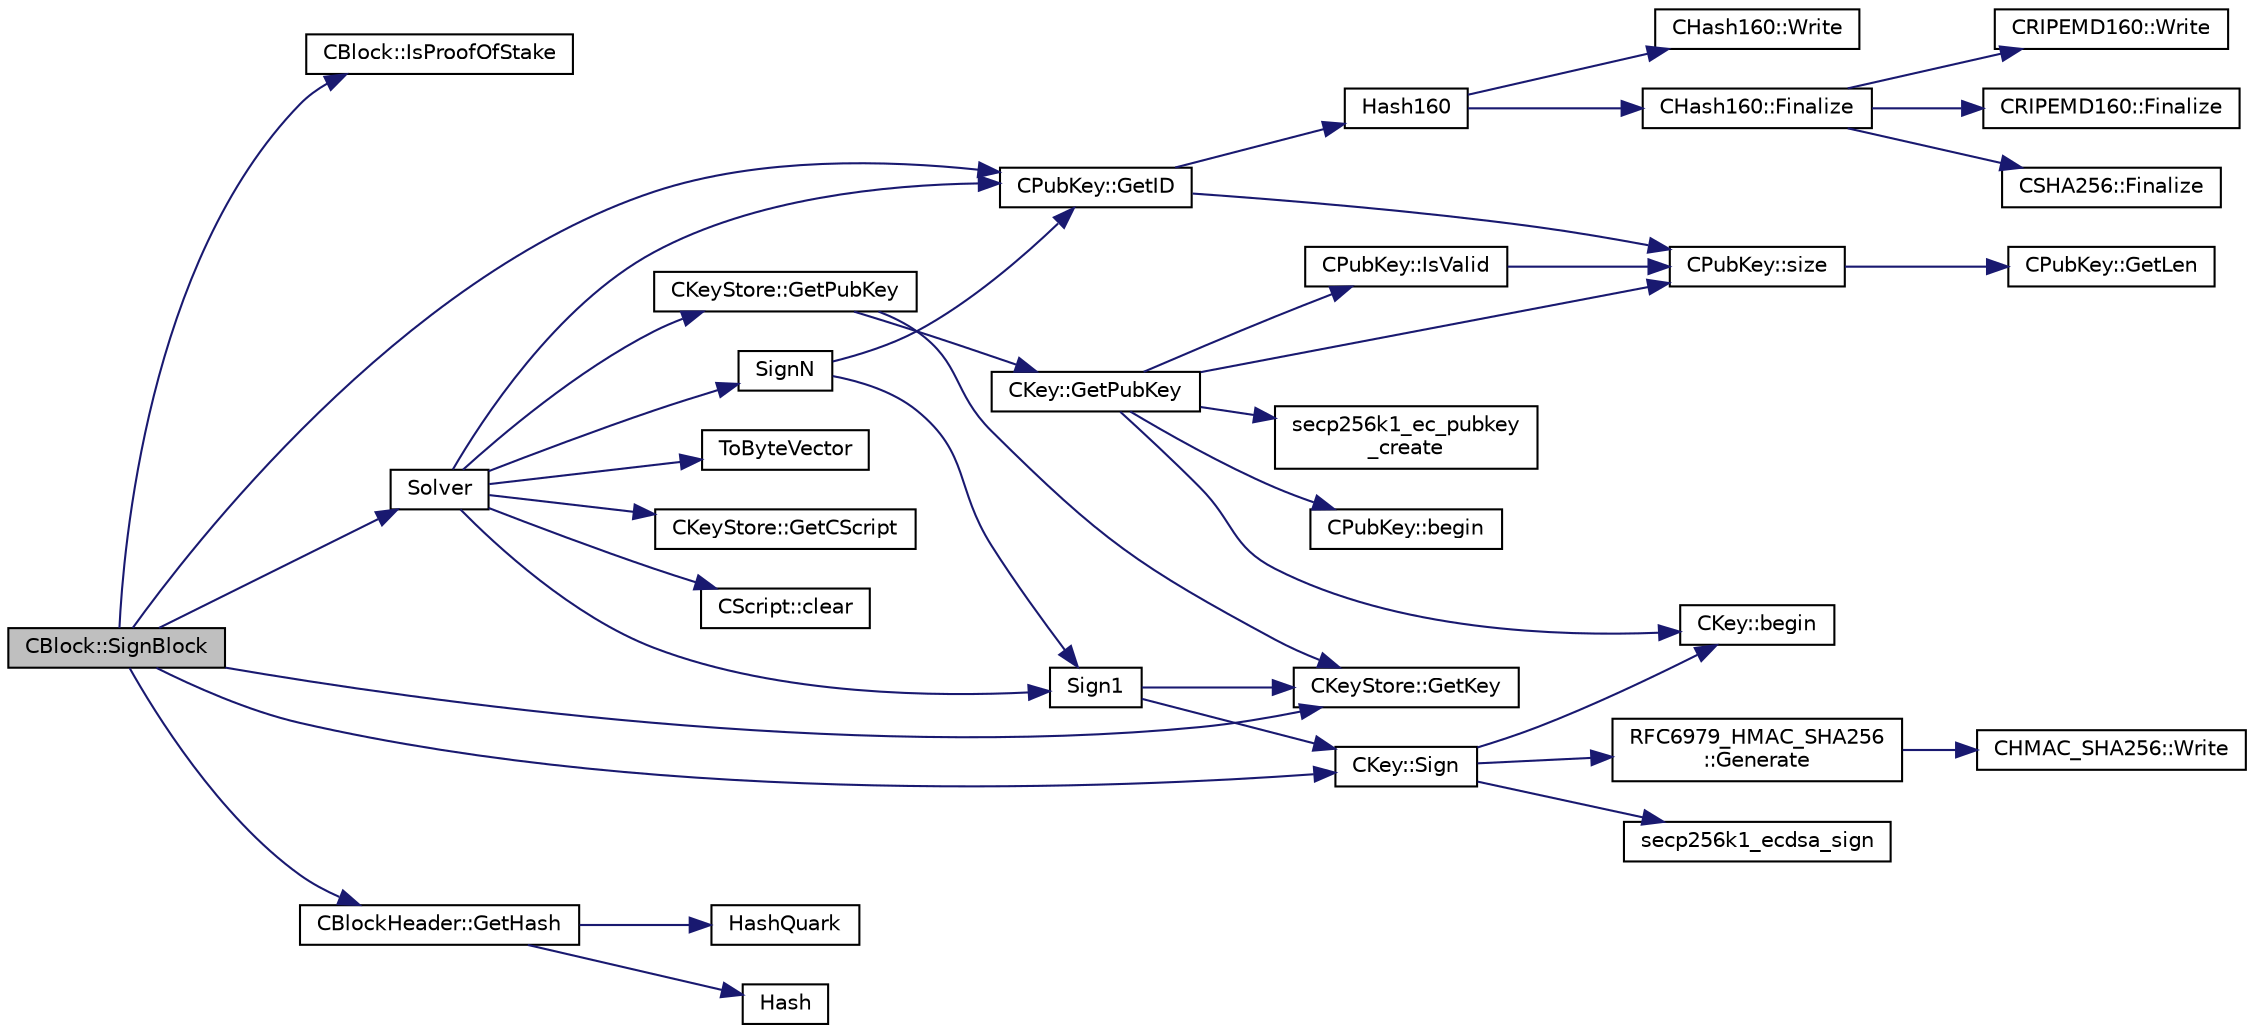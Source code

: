 digraph "CBlock::SignBlock"
{
  edge [fontname="Helvetica",fontsize="10",labelfontname="Helvetica",labelfontsize="10"];
  node [fontname="Helvetica",fontsize="10",shape=record];
  rankdir="LR";
  Node241 [label="CBlock::SignBlock",height=0.2,width=0.4,color="black", fillcolor="grey75", style="filled", fontcolor="black"];
  Node241 -> Node242 [color="midnightblue",fontsize="10",style="solid",fontname="Helvetica"];
  Node242 [label="CBlock::IsProofOfStake",height=0.2,width=0.4,color="black", fillcolor="white", style="filled",URL="$class_c_block.html#ab70bdac61ff8eca54fd29c835cb4f025"];
  Node241 -> Node243 [color="midnightblue",fontsize="10",style="solid",fontname="Helvetica"];
  Node243 [label="Solver",height=0.2,width=0.4,color="black", fillcolor="white", style="filled",URL="$sign_8cpp.html#a8e31b29d5a654a570c493f7aa9c3abd9",tooltip="Sign scriptPubKey with private keys stored in keystore, given transaction hash and hash type..."];
  Node243 -> Node244 [color="midnightblue",fontsize="10",style="solid",fontname="Helvetica"];
  Node244 [label="CScript::clear",height=0.2,width=0.4,color="black", fillcolor="white", style="filled",URL="$class_c_script.html#a7b2baf842621f07c4939408acf63377c"];
  Node243 -> Node245 [color="midnightblue",fontsize="10",style="solid",fontname="Helvetica"];
  Node245 [label="CPubKey::GetID",height=0.2,width=0.4,color="black", fillcolor="white", style="filled",URL="$class_c_pub_key.html#a2675f7e6f72eff68e7a5227289feb021",tooltip="Get the KeyID of this public key (hash of its serialization) "];
  Node245 -> Node246 [color="midnightblue",fontsize="10",style="solid",fontname="Helvetica"];
  Node246 [label="Hash160",height=0.2,width=0.4,color="black", fillcolor="white", style="filled",URL="$hash_8h.html#a4490f70ddae16e9e48460a0416a48a6b",tooltip="Compute the 160-bit hash an object. "];
  Node246 -> Node247 [color="midnightblue",fontsize="10",style="solid",fontname="Helvetica"];
  Node247 [label="CHash160::Write",height=0.2,width=0.4,color="black", fillcolor="white", style="filled",URL="$class_c_hash160.html#af56cdd9443013eb68b246aa8450217f2"];
  Node246 -> Node248 [color="midnightblue",fontsize="10",style="solid",fontname="Helvetica"];
  Node248 [label="CHash160::Finalize",height=0.2,width=0.4,color="black", fillcolor="white", style="filled",URL="$class_c_hash160.html#a9bb08e1772002ae1a5d85017ba7952ee"];
  Node248 -> Node249 [color="midnightblue",fontsize="10",style="solid",fontname="Helvetica"];
  Node249 [label="CSHA256::Finalize",height=0.2,width=0.4,color="black", fillcolor="white", style="filled",URL="$class_c_s_h_a256.html#a4259230be0caefa590bc324fc12b9b90"];
  Node248 -> Node250 [color="midnightblue",fontsize="10",style="solid",fontname="Helvetica"];
  Node250 [label="CRIPEMD160::Write",height=0.2,width=0.4,color="black", fillcolor="white", style="filled",URL="$class_c_r_i_p_e_m_d160.html#a221143b9d94af623d07c4f4ba1bf6007"];
  Node248 -> Node251 [color="midnightblue",fontsize="10",style="solid",fontname="Helvetica"];
  Node251 [label="CRIPEMD160::Finalize",height=0.2,width=0.4,color="black", fillcolor="white", style="filled",URL="$class_c_r_i_p_e_m_d160.html#a2a11566fbf9d1339b819833313fc4e51"];
  Node245 -> Node252 [color="midnightblue",fontsize="10",style="solid",fontname="Helvetica"];
  Node252 [label="CPubKey::size",height=0.2,width=0.4,color="black", fillcolor="white", style="filled",URL="$class_c_pub_key.html#a6bb28fcf0a5f799c69f5b7269363b309",tooltip="Simple read-only vector-like interface to the pubkey data. "];
  Node252 -> Node253 [color="midnightblue",fontsize="10",style="solid",fontname="Helvetica"];
  Node253 [label="CPubKey::GetLen",height=0.2,width=0.4,color="black", fillcolor="white", style="filled",URL="$class_c_pub_key.html#a7dc71b3f037c84268dc22de97d7b65fb",tooltip="Compute the length of a pubkey with a given first byte. "];
  Node243 -> Node254 [color="midnightblue",fontsize="10",style="solid",fontname="Helvetica"];
  Node254 [label="Sign1",height=0.2,width=0.4,color="black", fillcolor="white", style="filled",URL="$sign_8cpp.html#a69a9e5f9a88e729142cf556292154f2f"];
  Node254 -> Node255 [color="midnightblue",fontsize="10",style="solid",fontname="Helvetica"];
  Node255 [label="CKeyStore::GetKey",height=0.2,width=0.4,color="black", fillcolor="white", style="filled",URL="$class_c_key_store.html#a2dffca468fef2e5da2e42a7c983d968a"];
  Node254 -> Node256 [color="midnightblue",fontsize="10",style="solid",fontname="Helvetica"];
  Node256 [label="CKey::Sign",height=0.2,width=0.4,color="black", fillcolor="white", style="filled",URL="$class_c_key.html#aa9b184a4a71d3e1a40aab360cf68e86c",tooltip="Create a DER-serialized signature. "];
  Node256 -> Node257 [color="midnightblue",fontsize="10",style="solid",fontname="Helvetica"];
  Node257 [label="CKey::begin",height=0.2,width=0.4,color="black", fillcolor="white", style="filled",URL="$class_c_key.html#ab8dee0ad9d933304a22284ee40040847"];
  Node256 -> Node258 [color="midnightblue",fontsize="10",style="solid",fontname="Helvetica"];
  Node258 [label="RFC6979_HMAC_SHA256\l::Generate",height=0.2,width=0.4,color="black", fillcolor="white", style="filled",URL="$class_r_f_c6979___h_m_a_c___s_h_a256.html#a9f841d552097f528631538e9939e0f70",tooltip="Generate a byte array. "];
  Node258 -> Node259 [color="midnightblue",fontsize="10",style="solid",fontname="Helvetica"];
  Node259 [label="CHMAC_SHA256::Write",height=0.2,width=0.4,color="black", fillcolor="white", style="filled",URL="$class_c_h_m_a_c___s_h_a256.html#a24ac9cf00e60d8028ab79df4aed984ff"];
  Node256 -> Node260 [color="midnightblue",fontsize="10",style="solid",fontname="Helvetica"];
  Node260 [label="secp256k1_ecdsa_sign",height=0.2,width=0.4,color="black", fillcolor="white", style="filled",URL="$secp256k1_8h.html#a404cd9e314fed41b71233ff8beb4703f",tooltip="Create an ECDSA signature. "];
  Node243 -> Node261 [color="midnightblue",fontsize="10",style="solid",fontname="Helvetica"];
  Node261 [label="CKeyStore::GetPubKey",height=0.2,width=0.4,color="black", fillcolor="white", style="filled",URL="$class_c_key_store.html#ab83687ea4c9df138b21f6ec3e9809f42"];
  Node261 -> Node255 [color="midnightblue",fontsize="10",style="solid",fontname="Helvetica"];
  Node261 -> Node262 [color="midnightblue",fontsize="10",style="solid",fontname="Helvetica"];
  Node262 [label="CKey::GetPubKey",height=0.2,width=0.4,color="black", fillcolor="white", style="filled",URL="$class_c_key.html#aa1085c59603a62db6ec776300f250337",tooltip="Compute the public key from a private key. "];
  Node262 -> Node263 [color="midnightblue",fontsize="10",style="solid",fontname="Helvetica"];
  Node263 [label="secp256k1_ec_pubkey\l_create",height=0.2,width=0.4,color="black", fillcolor="white", style="filled",URL="$secp256k1_8h.html#a22e1ef593e0d06d40b4f233e91447aa3",tooltip="Compute the public key for a secret key. "];
  Node262 -> Node264 [color="midnightblue",fontsize="10",style="solid",fontname="Helvetica"];
  Node264 [label="CPubKey::begin",height=0.2,width=0.4,color="black", fillcolor="white", style="filled",URL="$class_c_pub_key.html#a859ab9909d68092d6d4fc739237ab358"];
  Node262 -> Node257 [color="midnightblue",fontsize="10",style="solid",fontname="Helvetica"];
  Node262 -> Node252 [color="midnightblue",fontsize="10",style="solid",fontname="Helvetica"];
  Node262 -> Node265 [color="midnightblue",fontsize="10",style="solid",fontname="Helvetica"];
  Node265 [label="CPubKey::IsValid",height=0.2,width=0.4,color="black", fillcolor="white", style="filled",URL="$class_c_pub_key.html#a4fa94293cf8577fd039b9a133f6c7f30"];
  Node265 -> Node252 [color="midnightblue",fontsize="10",style="solid",fontname="Helvetica"];
  Node243 -> Node266 [color="midnightblue",fontsize="10",style="solid",fontname="Helvetica"];
  Node266 [label="ToByteVector",height=0.2,width=0.4,color="black", fillcolor="white", style="filled",URL="$script_8h.html#a54e10bc63d490dd5d39d245102b81359"];
  Node243 -> Node267 [color="midnightblue",fontsize="10",style="solid",fontname="Helvetica"];
  Node267 [label="CKeyStore::GetCScript",height=0.2,width=0.4,color="black", fillcolor="white", style="filled",URL="$class_c_key_store.html#ae6bf4dbeb0705e199250e48aa5d34264"];
  Node243 -> Node268 [color="midnightblue",fontsize="10",style="solid",fontname="Helvetica"];
  Node268 [label="SignN",height=0.2,width=0.4,color="black", fillcolor="white", style="filled",URL="$sign_8cpp.html#a2230b054e152c344e60125bf7f994473"];
  Node268 -> Node245 [color="midnightblue",fontsize="10",style="solid",fontname="Helvetica"];
  Node268 -> Node254 [color="midnightblue",fontsize="10",style="solid",fontname="Helvetica"];
  Node241 -> Node255 [color="midnightblue",fontsize="10",style="solid",fontname="Helvetica"];
  Node241 -> Node256 [color="midnightblue",fontsize="10",style="solid",fontname="Helvetica"];
  Node241 -> Node269 [color="midnightblue",fontsize="10",style="solid",fontname="Helvetica"];
  Node269 [label="CBlockHeader::GetHash",height=0.2,width=0.4,color="black", fillcolor="white", style="filled",URL="$class_c_block_header.html#af0239f86a13f622a826e9eea66b2d7f3"];
  Node269 -> Node270 [color="midnightblue",fontsize="10",style="solid",fontname="Helvetica"];
  Node270 [label="HashQuark",height=0.2,width=0.4,color="black", fillcolor="white", style="filled",URL="$hash_8h.html#a6260894db49a10cb1e7c684172e8d5b2"];
  Node269 -> Node271 [color="midnightblue",fontsize="10",style="solid",fontname="Helvetica"];
  Node271 [label="Hash",height=0.2,width=0.4,color="black", fillcolor="white", style="filled",URL="$hash_8h.html#a12c5e981d7f5f2850027fd5e932eff61",tooltip="Compute the 256-bit hash of a std::string. "];
  Node241 -> Node245 [color="midnightblue",fontsize="10",style="solid",fontname="Helvetica"];
}
